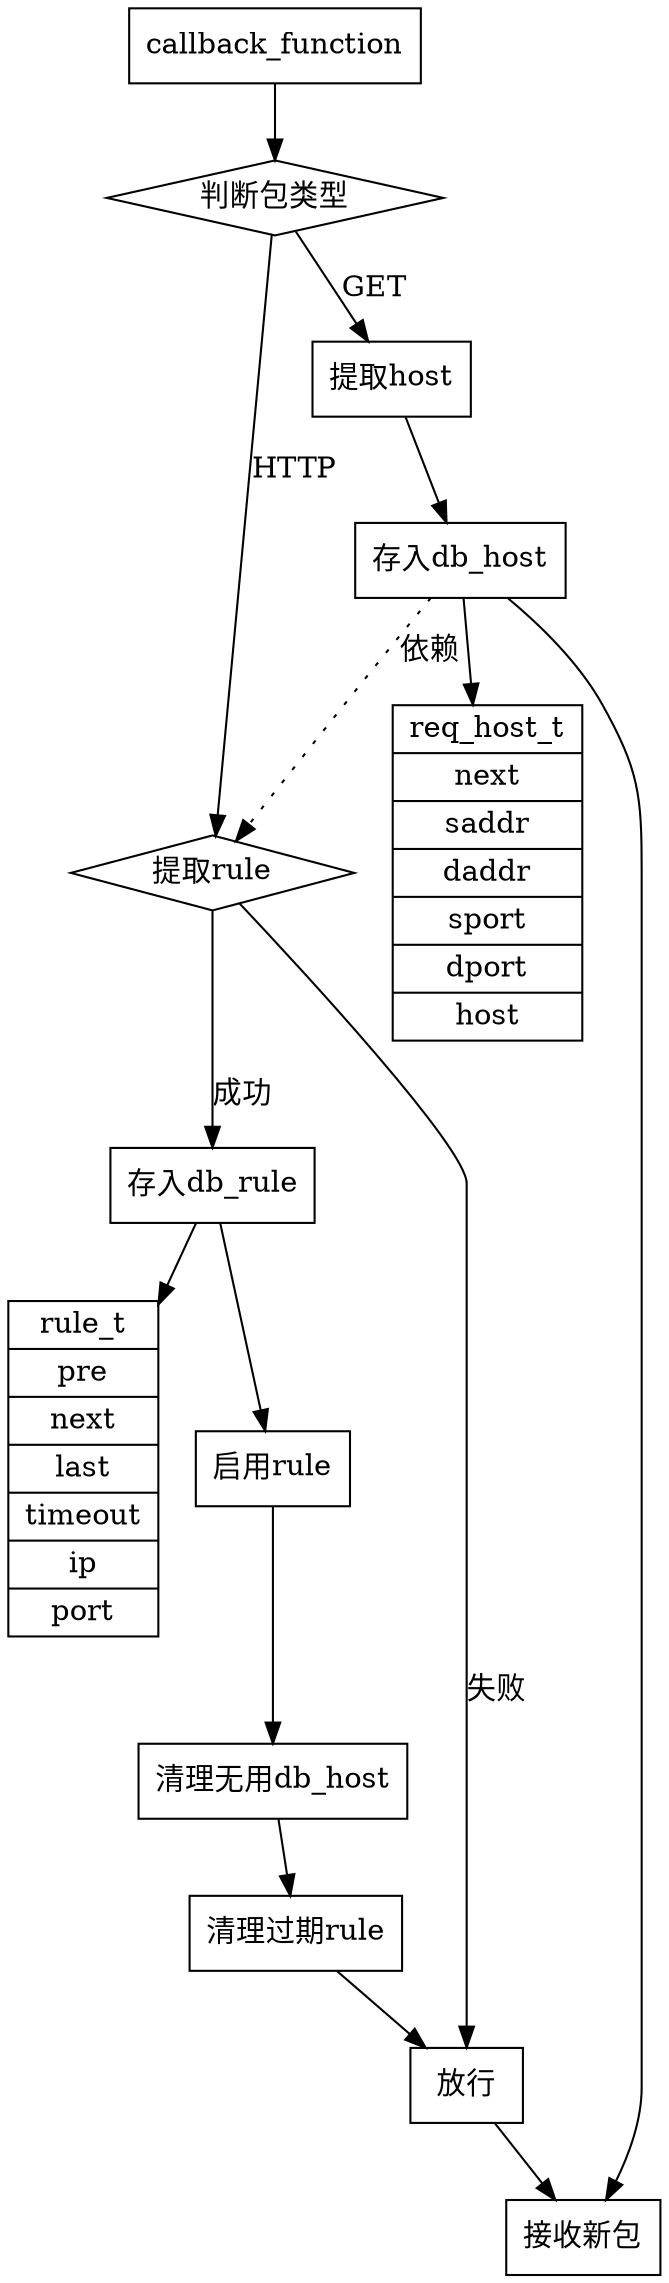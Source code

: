 digraph G {
	node[shape=box];
	callback_function;
	req_host_t [shape="record", label="{<head>req_host_t | next | saddr | daddr | sport | dport | host}"];
	rule_t [shape="record", label="{<head>rule_t | pre | next | last | timeout | ip | port}"];

	判断包类型[shape=diamond];
	提取rule[shape=diamond];
	
	callback_function -> 判断包类型;
	判断包类型 -> 提取host [label="GET"];
	提取host -> 存入db_host;
	存入db_host -> req_host_t [shape="box"];
	存入db_host -> 接收新包;

	判断包类型 -> 提取rule [label="HTTP"];
	存入db_host -> 提取rule [style=dotted, label="依赖"];

	提取rule -> 存入db_rule [label="成功"];
	提取rule -> 放行 [label="失败"];
	存入db_rule -> 启用rule;
	存入db_rule -> rule_t [shape="box"];
	启用rule -> 清理无用db_host;
	清理无用db_host -> 清理过期rule;
	清理过期rule -> 放行;

	放行 -> 接收新包;
}
